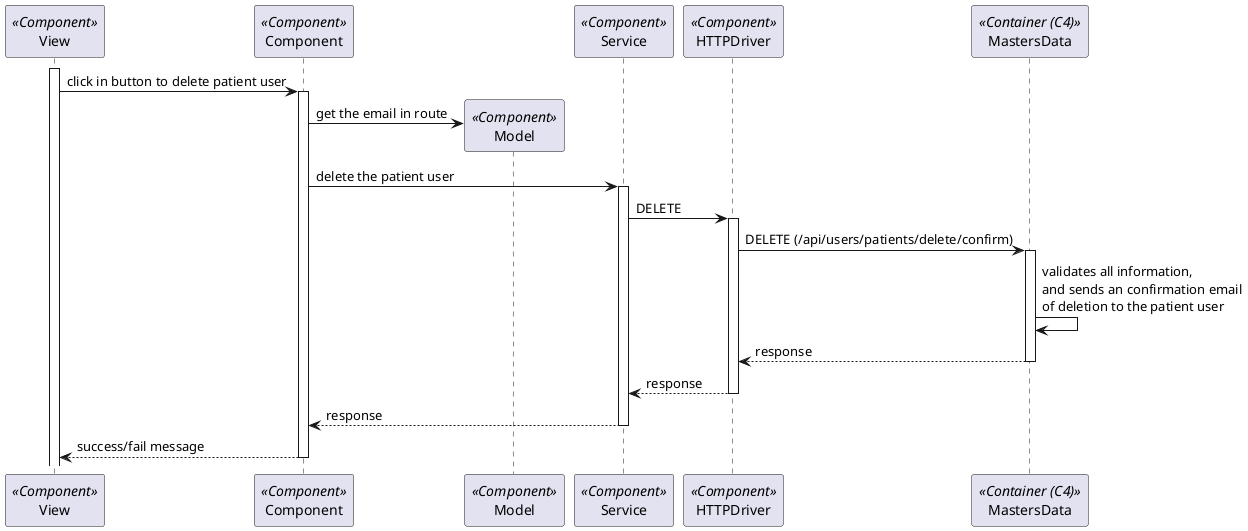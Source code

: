 ```plantuml
@startuml Process_View_Prior_Confirmation
participant View as View <<Component>>
participant Component as Component <<Component>>
participant Model as Model <<Component>>
participant Service as Service <<Component>>
participant HTTPDriver as HTTPDriver <<Component>>
participant MastersData as BE <<Container (C4)>>

activate View
View -> Component: click in button to delete patient user
activate Component
Component -> Model**: get the email in route
Component -> Service: delete the patient user
activate Service
Service -> HTTPDriver: DELETE
activate HTTPDriver
HTTPDriver -> BE: DELETE (/api/users/patients/delete/confirm)
activate BE
BE -> BE: validates all information,\nand sends an confirmation email\nof deletion to the patient user
return response
return response
return response
return success/fail message
@enduml
```